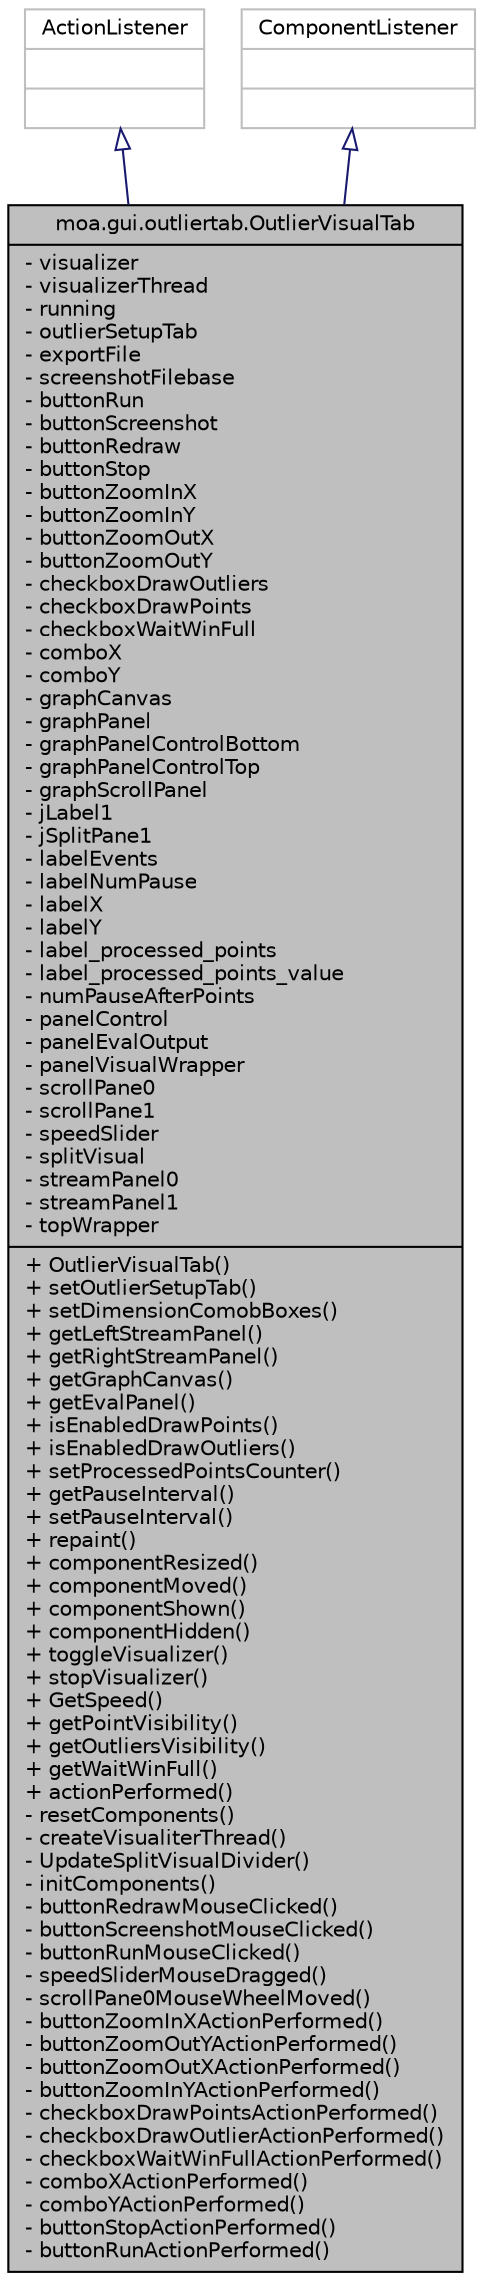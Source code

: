 digraph G
{
  edge [fontname="Helvetica",fontsize="10",labelfontname="Helvetica",labelfontsize="10"];
  node [fontname="Helvetica",fontsize="10",shape=record];
  Node1 [label="{moa.gui.outliertab.OutlierVisualTab\n|- visualizer\l- visualizerThread\l- running\l- outlierSetupTab\l- exportFile\l- screenshotFilebase\l- buttonRun\l- buttonScreenshot\l- buttonRedraw\l- buttonStop\l- buttonZoomInX\l- buttonZoomInY\l- buttonZoomOutX\l- buttonZoomOutY\l- checkboxDrawOutliers\l- checkboxDrawPoints\l- checkboxWaitWinFull\l- comboX\l- comboY\l- graphCanvas\l- graphPanel\l- graphPanelControlBottom\l- graphPanelControlTop\l- graphScrollPanel\l- jLabel1\l- jSplitPane1\l- labelEvents\l- labelNumPause\l- labelX\l- labelY\l- label_processed_points\l- label_processed_points_value\l- numPauseAfterPoints\l- panelControl\l- panelEvalOutput\l- panelVisualWrapper\l- scrollPane0\l- scrollPane1\l- speedSlider\l- splitVisual\l- streamPanel0\l- streamPanel1\l- topWrapper\l|+ OutlierVisualTab()\l+ setOutlierSetupTab()\l+ setDimensionComobBoxes()\l+ getLeftStreamPanel()\l+ getRightStreamPanel()\l+ getGraphCanvas()\l+ getEvalPanel()\l+ isEnabledDrawPoints()\l+ isEnabledDrawOutliers()\l+ setProcessedPointsCounter()\l+ getPauseInterval()\l+ setPauseInterval()\l+ repaint()\l+ componentResized()\l+ componentMoved()\l+ componentShown()\l+ componentHidden()\l+ toggleVisualizer()\l+ stopVisualizer()\l+ GetSpeed()\l+ getPointVisibility()\l+ getOutliersVisibility()\l+ getWaitWinFull()\l+ actionPerformed()\l- resetComponents()\l- createVisualiterThread()\l- UpdateSplitVisualDivider()\l- initComponents()\l- buttonRedrawMouseClicked()\l- buttonScreenshotMouseClicked()\l- buttonRunMouseClicked()\l- speedSliderMouseDragged()\l- scrollPane0MouseWheelMoved()\l- buttonZoomInXActionPerformed()\l- buttonZoomOutYActionPerformed()\l- buttonZoomOutXActionPerformed()\l- buttonZoomInYActionPerformed()\l- checkboxDrawPointsActionPerformed()\l- checkboxDrawOutlierActionPerformed()\l- checkboxWaitWinFullActionPerformed()\l- comboXActionPerformed()\l- comboYActionPerformed()\l- buttonStopActionPerformed()\l- buttonRunActionPerformed()\l}",height=0.2,width=0.4,color="black", fillcolor="grey75", style="filled" fontcolor="black"];
  Node2 -> Node1 [dir=back,color="midnightblue",fontsize="10",style="solid",arrowtail="empty",fontname="Helvetica"];
  Node2 [label="{ActionListener\n||}",height=0.2,width=0.4,color="grey75", fillcolor="white", style="filled"];
  Node3 -> Node1 [dir=back,color="midnightblue",fontsize="10",style="solid",arrowtail="empty",fontname="Helvetica"];
  Node3 [label="{ComponentListener\n||}",height=0.2,width=0.4,color="grey75", fillcolor="white", style="filled"];
}
